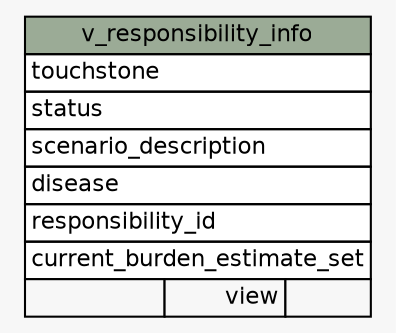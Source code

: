 // dot 2.38.0 on Linux 4.10.0-33-generic
// SchemaSpy rev 590
digraph "v_responsibility_info" {
  graph [
    rankdir="RL"
    bgcolor="#f7f7f7"
    nodesep="0.18"
    ranksep="0.46"
    fontname="Helvetica"
    fontsize="11"
  ];
  node [
    fontname="Helvetica"
    fontsize="11"
    shape="plaintext"
  ];
  edge [
    arrowsize="0.8"
  ];
  "v_responsibility_info" [
    label=<
    <TABLE BORDER="0" CELLBORDER="1" CELLSPACING="0" BGCOLOR="#ffffff">
      <TR><TD COLSPAN="3" BGCOLOR="#9bab96" ALIGN="CENTER">v_responsibility_info</TD></TR>
      <TR><TD PORT="touchstone" COLSPAN="3" ALIGN="LEFT">touchstone</TD></TR>
      <TR><TD PORT="status" COLSPAN="3" ALIGN="LEFT">status</TD></TR>
      <TR><TD PORT="scenario_description" COLSPAN="3" ALIGN="LEFT">scenario_description</TD></TR>
      <TR><TD PORT="disease" COLSPAN="3" ALIGN="LEFT">disease</TD></TR>
      <TR><TD PORT="responsibility_id" COLSPAN="3" ALIGN="LEFT">responsibility_id</TD></TR>
      <TR><TD PORT="current_burden_estimate_set" COLSPAN="3" ALIGN="LEFT">current_burden_estimate_set</TD></TR>
      <TR><TD ALIGN="LEFT" BGCOLOR="#f7f7f7">  </TD><TD ALIGN="RIGHT" BGCOLOR="#f7f7f7">view</TD><TD ALIGN="RIGHT" BGCOLOR="#f7f7f7">  </TD></TR>
    </TABLE>>
    URL="tables/v_responsibility_info.html"
    tooltip="v_responsibility_info"
  ];
}
